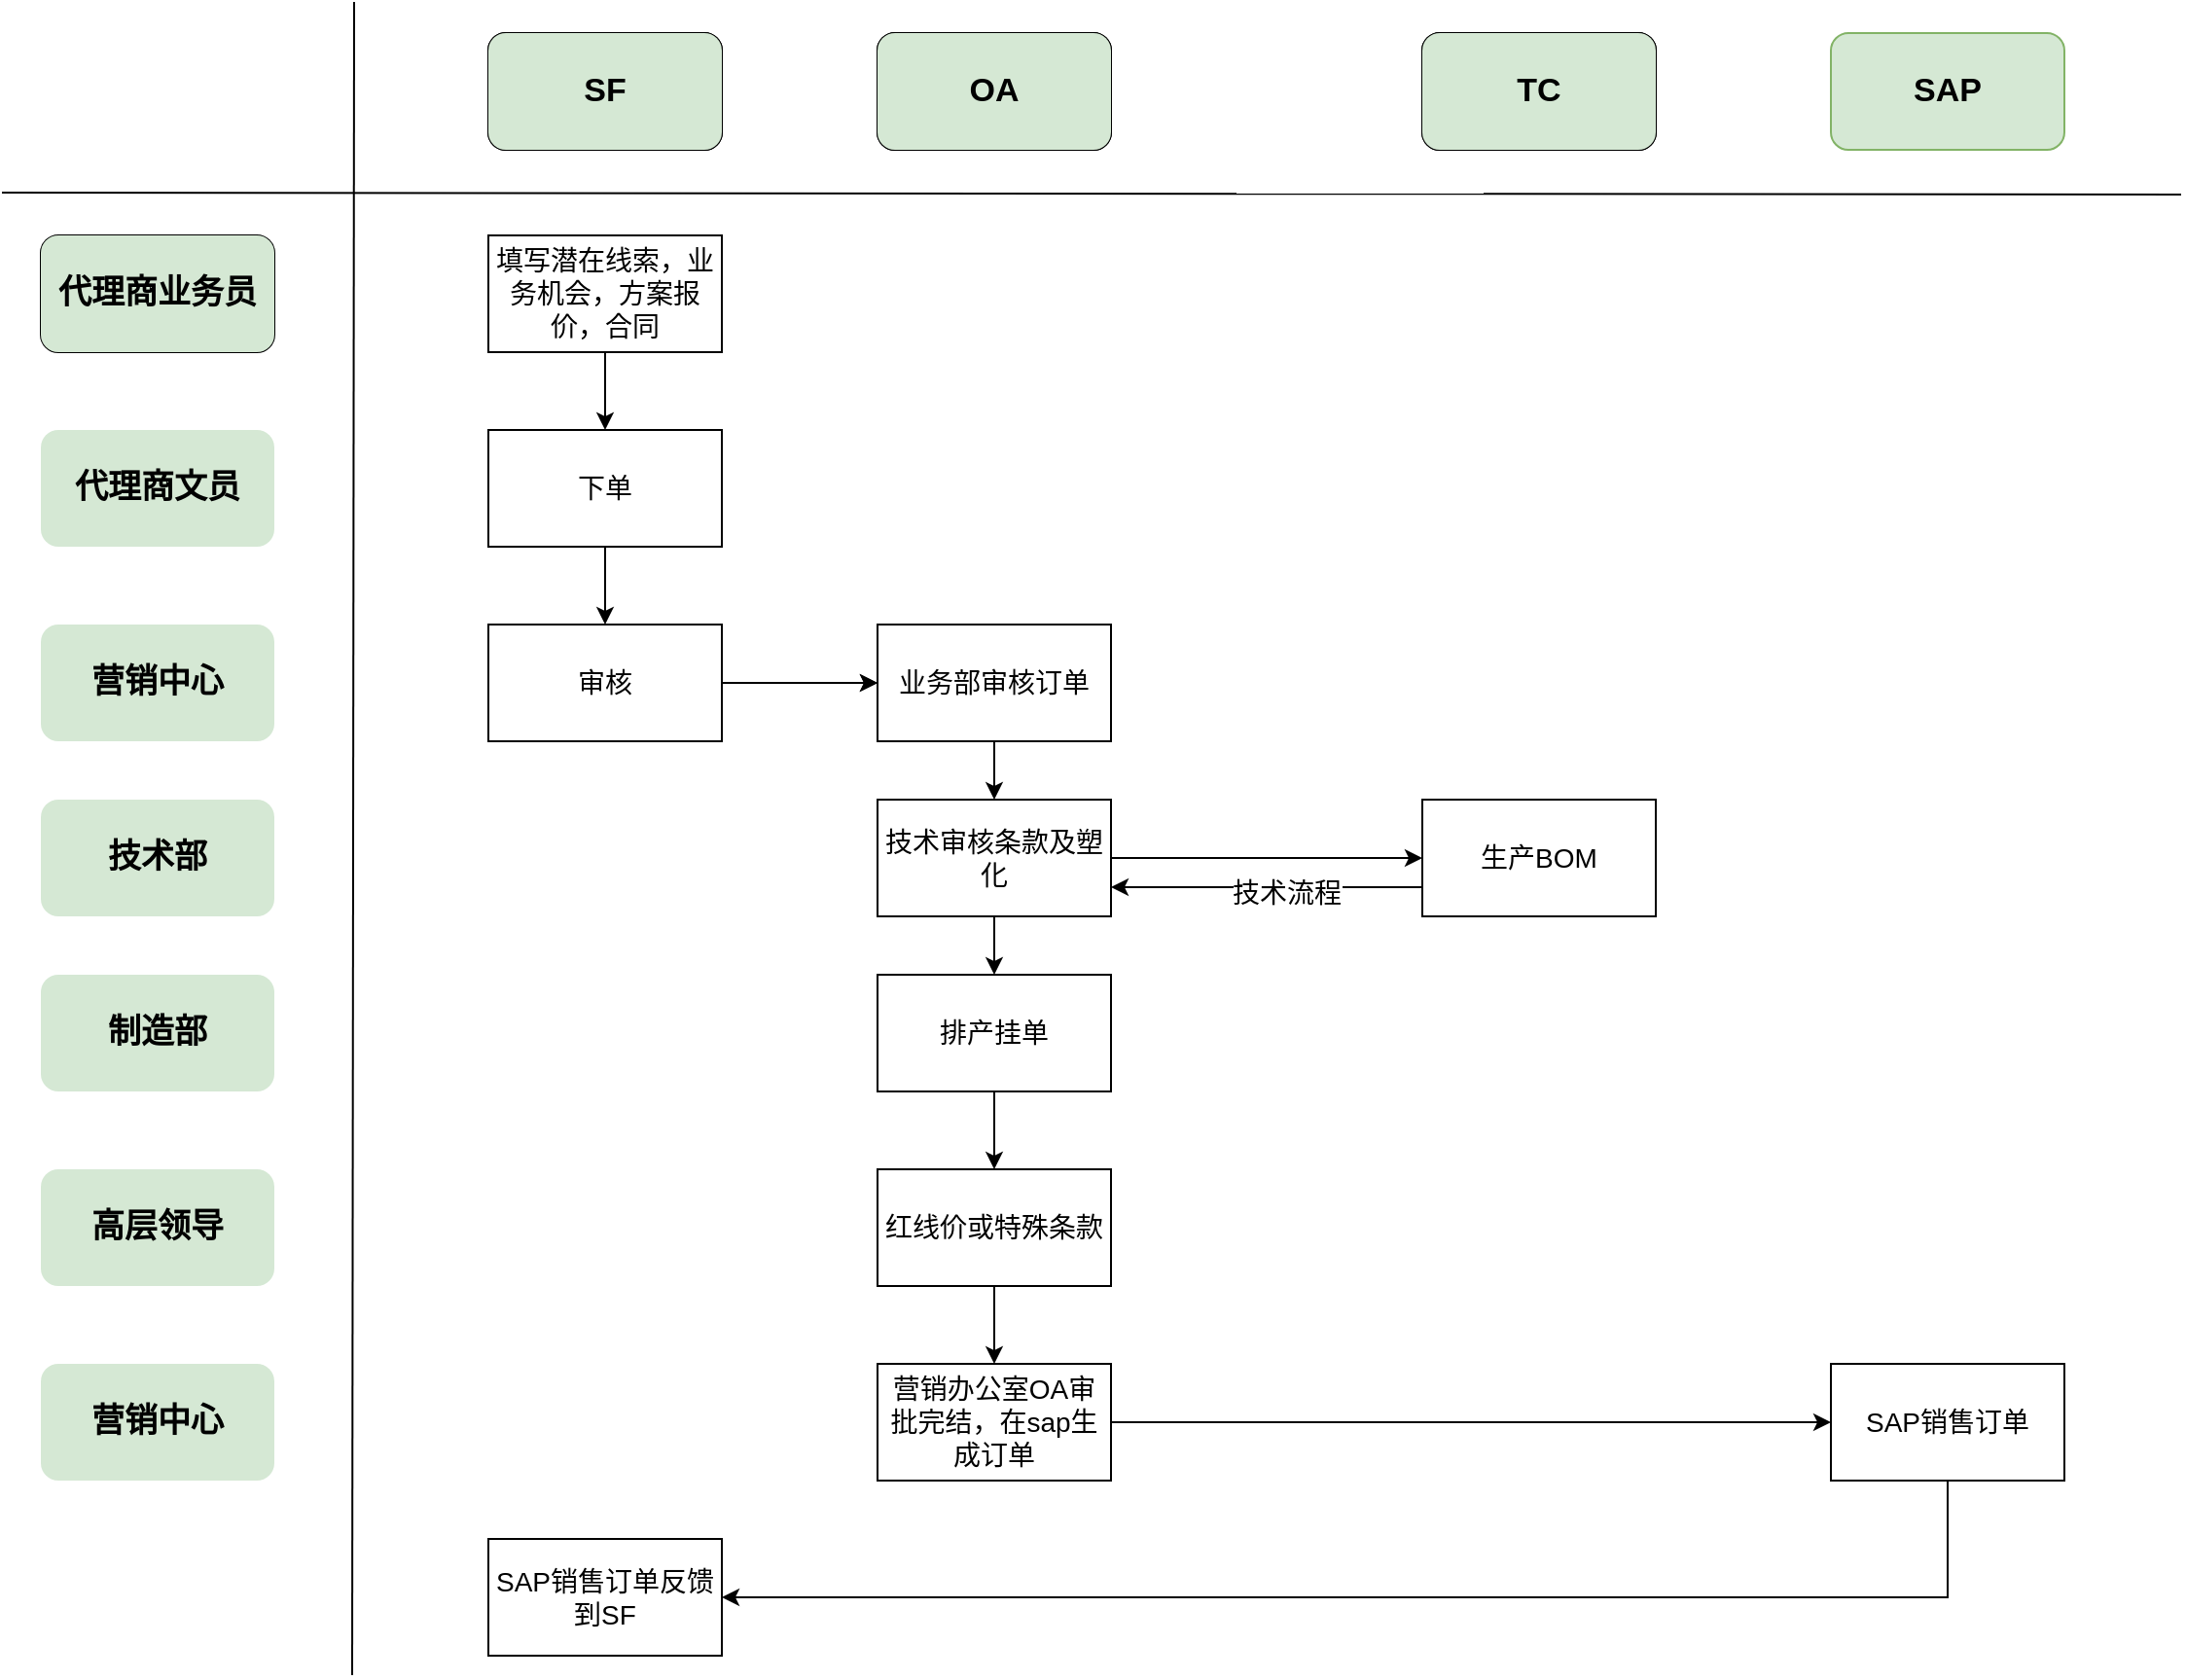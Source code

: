 <mxfile version="14.6.1" type="github">
  <diagram id="KoMFrAyxFCFRoVh_BOyE" name="Page-1">
    <mxGraphModel dx="1621" dy="1045" grid="1" gridSize="10" guides="1" tooltips="1" connect="1" arrows="1" fold="1" page="0" pageScale="1" pageWidth="827" pageHeight="1169" math="0" shadow="0">
      <root>
        <mxCell id="0" />
        <mxCell id="1" parent="0" />
        <mxCell id="3frUoIERfnBwtW1OnRKV-5" value="" style="endArrow=none;html=1;" parent="1" edge="1">
          <mxGeometry width="50" height="50" relative="1" as="geometry">
            <mxPoint x="-110" y="88" as="sourcePoint" />
            <mxPoint x="1010" y="89" as="targetPoint" />
          </mxGeometry>
        </mxCell>
        <mxCell id="3frUoIERfnBwtW1OnRKV-6" value="SF" style="rounded=1;whiteSpace=wrap;html=1;fontSize=17;fontStyle=1" parent="1" vertex="1">
          <mxGeometry x="140" y="6" width="120" height="60" as="geometry" />
        </mxCell>
        <mxCell id="3frUoIERfnBwtW1OnRKV-7" value="OA" style="rounded=1;whiteSpace=wrap;html=1;fontSize=17;fontStyle=1" parent="1" vertex="1">
          <mxGeometry x="340" y="6" width="120" height="60" as="geometry" />
        </mxCell>
        <mxCell id="3frUoIERfnBwtW1OnRKV-8" value="SAP" style="rounded=1;whiteSpace=wrap;html=1;fillColor=#d5e8d4;strokeColor=#82b366;fontSize=17;fontStyle=1" parent="1" vertex="1">
          <mxGeometry x="830" y="6" width="120" height="60" as="geometry" />
        </mxCell>
        <mxCell id="3frUoIERfnBwtW1OnRKV-9" value="TC" style="rounded=1;whiteSpace=wrap;html=1;fontSize=17;fontStyle=1" parent="1" vertex="1">
          <mxGeometry x="620" y="6" width="120" height="60" as="geometry" />
        </mxCell>
        <mxCell id="3frUoIERfnBwtW1OnRKV-10" value="" style="endArrow=none;html=1;" parent="1" edge="1">
          <mxGeometry width="50" height="50" relative="1" as="geometry">
            <mxPoint x="70" y="850" as="sourcePoint" />
            <mxPoint x="71" y="-10" as="targetPoint" />
          </mxGeometry>
        </mxCell>
        <mxCell id="3frUoIERfnBwtW1OnRKV-11" value="代理商业务员" style="rounded=1;whiteSpace=wrap;html=1;fontSize=17;fontStyle=1" parent="1" vertex="1">
          <mxGeometry x="-90" y="110" width="120" height="60" as="geometry" />
        </mxCell>
        <mxCell id="1v-ZqOwpjgkjk78gl3Ua-43" value="" style="edgeStyle=orthogonalEdgeStyle;rounded=0;orthogonalLoop=1;jettySize=auto;html=1;entryX=0.5;entryY=0;entryDx=0;entryDy=0;fontSize=14;" edge="1" parent="1" source="3frUoIERfnBwtW1OnRKV-12" target="1v-ZqOwpjgkjk78gl3Ua-1">
          <mxGeometry relative="1" as="geometry">
            <mxPoint x="460.059" y="180" as="targetPoint" />
          </mxGeometry>
        </mxCell>
        <mxCell id="3frUoIERfnBwtW1OnRKV-12" value="填写潜在线索，业务机会，方案报价，合同" style="rounded=0;whiteSpace=wrap;html=1;fontSize=14;" parent="1" vertex="1">
          <mxGeometry x="140" y="110" width="120" height="60" as="geometry" />
        </mxCell>
        <mxCell id="1v-ZqOwpjgkjk78gl3Ua-44" value="" style="edgeStyle=orthogonalEdgeStyle;rounded=0;orthogonalLoop=1;jettySize=auto;html=1;fontSize=14;" edge="1" parent="1" source="1v-ZqOwpjgkjk78gl3Ua-1" target="1v-ZqOwpjgkjk78gl3Ua-5">
          <mxGeometry relative="1" as="geometry" />
        </mxCell>
        <mxCell id="1v-ZqOwpjgkjk78gl3Ua-1" value="下单" style="rounded=0;whiteSpace=wrap;html=1;fontSize=14;" vertex="1" parent="1">
          <mxGeometry x="140" y="210" width="120" height="60" as="geometry" />
        </mxCell>
        <mxCell id="1v-ZqOwpjgkjk78gl3Ua-2" value="营销中心" style="rounded=1;whiteSpace=wrap;html=1;fillColor=#d5e8d4;strokeColor=none;fontSize=17;fontStyle=1" vertex="1" parent="1">
          <mxGeometry x="-90" y="310" width="120" height="60" as="geometry" />
        </mxCell>
        <mxCell id="1v-ZqOwpjgkjk78gl3Ua-3" value="技术部" style="rounded=1;whiteSpace=wrap;html=1;fillColor=#d5e8d4;strokeColor=none;fontSize=17;fontStyle=1" vertex="1" parent="1">
          <mxGeometry x="-90" y="400" width="120" height="60" as="geometry" />
        </mxCell>
        <mxCell id="1v-ZqOwpjgkjk78gl3Ua-4" value="代理商文员" style="rounded=1;whiteSpace=wrap;html=1;fillColor=#d5e8d4;strokeColor=none;fontSize=17;fontStyle=1" vertex="1" parent="1">
          <mxGeometry x="-90" y="210" width="120" height="60" as="geometry" />
        </mxCell>
        <mxCell id="1v-ZqOwpjgkjk78gl3Ua-9" value="" style="edgeStyle=orthogonalEdgeStyle;rounded=0;orthogonalLoop=1;jettySize=auto;html=1;fontSize=14;" edge="1" parent="1" source="1v-ZqOwpjgkjk78gl3Ua-5" target="1v-ZqOwpjgkjk78gl3Ua-8">
          <mxGeometry relative="1" as="geometry" />
        </mxCell>
        <mxCell id="1v-ZqOwpjgkjk78gl3Ua-23" value="" style="edgeStyle=orthogonalEdgeStyle;rounded=0;orthogonalLoop=1;jettySize=auto;html=1;fontSize=14;" edge="1" parent="1" source="1v-ZqOwpjgkjk78gl3Ua-5" target="1v-ZqOwpjgkjk78gl3Ua-8">
          <mxGeometry relative="1" as="geometry" />
        </mxCell>
        <mxCell id="1v-ZqOwpjgkjk78gl3Ua-5" value="审核" style="rounded=0;whiteSpace=wrap;html=1;fontSize=14;" vertex="1" parent="1">
          <mxGeometry x="140" y="310" width="120" height="60" as="geometry" />
        </mxCell>
        <mxCell id="1v-ZqOwpjgkjk78gl3Ua-14" value="" style="edgeStyle=orthogonalEdgeStyle;rounded=0;orthogonalLoop=1;jettySize=auto;html=1;fontSize=14;" edge="1" parent="1" source="1v-ZqOwpjgkjk78gl3Ua-8" target="1v-ZqOwpjgkjk78gl3Ua-13">
          <mxGeometry relative="1" as="geometry" />
        </mxCell>
        <mxCell id="1v-ZqOwpjgkjk78gl3Ua-8" value="业务部审核订单" style="rounded=0;whiteSpace=wrap;html=1;fontSize=14;" vertex="1" parent="1">
          <mxGeometry x="340" y="310" width="120" height="60" as="geometry" />
        </mxCell>
        <mxCell id="1v-ZqOwpjgkjk78gl3Ua-11" value="制造部" style="rounded=1;whiteSpace=wrap;html=1;fillColor=#d5e8d4;strokeColor=none;fontSize=17;fontStyle=1" vertex="1" parent="1">
          <mxGeometry x="-90" y="490" width="120" height="60" as="geometry" />
        </mxCell>
        <mxCell id="1v-ZqOwpjgkjk78gl3Ua-12" value="高层领导" style="rounded=1;whiteSpace=wrap;html=1;fillColor=#d5e8d4;strokeColor=none;fontSize=17;fontStyle=1" vertex="1" parent="1">
          <mxGeometry x="-90" y="590" width="120" height="60" as="geometry" />
        </mxCell>
        <mxCell id="1v-ZqOwpjgkjk78gl3Ua-17" value="" style="edgeStyle=orthogonalEdgeStyle;rounded=0;orthogonalLoop=1;jettySize=auto;html=1;fontSize=14;" edge="1" parent="1" source="1v-ZqOwpjgkjk78gl3Ua-13" target="1v-ZqOwpjgkjk78gl3Ua-16">
          <mxGeometry relative="1" as="geometry" />
        </mxCell>
        <mxCell id="1v-ZqOwpjgkjk78gl3Ua-21" value="" style="edgeStyle=orthogonalEdgeStyle;rounded=0;orthogonalLoop=1;jettySize=auto;html=1;fontSize=14;" edge="1" parent="1" source="1v-ZqOwpjgkjk78gl3Ua-13" target="1v-ZqOwpjgkjk78gl3Ua-20">
          <mxGeometry relative="1" as="geometry" />
        </mxCell>
        <mxCell id="1v-ZqOwpjgkjk78gl3Ua-13" value="技术审核条款及塑化" style="rounded=0;whiteSpace=wrap;html=1;fontSize=14;" vertex="1" parent="1">
          <mxGeometry x="340" y="400" width="120" height="60" as="geometry" />
        </mxCell>
        <mxCell id="1v-ZqOwpjgkjk78gl3Ua-19" value="" style="edgeStyle=orthogonalEdgeStyle;rounded=0;orthogonalLoop=1;jettySize=auto;html=1;fontSize=14;" edge="1" parent="1" source="1v-ZqOwpjgkjk78gl3Ua-16" target="1v-ZqOwpjgkjk78gl3Ua-18">
          <mxGeometry relative="1" as="geometry" />
        </mxCell>
        <mxCell id="1v-ZqOwpjgkjk78gl3Ua-16" value="排产挂单" style="rounded=0;whiteSpace=wrap;html=1;fontSize=14;" vertex="1" parent="1">
          <mxGeometry x="340" y="490" width="120" height="60" as="geometry" />
        </mxCell>
        <mxCell id="1v-ZqOwpjgkjk78gl3Ua-26" value="" style="edgeStyle=orthogonalEdgeStyle;rounded=0;orthogonalLoop=1;jettySize=auto;html=1;fontSize=14;" edge="1" parent="1" source="1v-ZqOwpjgkjk78gl3Ua-18" target="1v-ZqOwpjgkjk78gl3Ua-25">
          <mxGeometry relative="1" as="geometry" />
        </mxCell>
        <mxCell id="1v-ZqOwpjgkjk78gl3Ua-27" value="&lt;br style=&quot;font-size: 14px;&quot;&gt;" style="edgeLabel;html=1;align=center;verticalAlign=middle;resizable=0;points=[];fontSize=14;" vertex="1" connectable="0" parent="1v-ZqOwpjgkjk78gl3Ua-26">
          <mxGeometry x="-0.484" y="1" relative="1" as="geometry">
            <mxPoint x="-1" as="offset" />
          </mxGeometry>
        </mxCell>
        <mxCell id="1v-ZqOwpjgkjk78gl3Ua-18" value="红线价或特殊条款" style="rounded=0;whiteSpace=wrap;html=1;fontSize=14;" vertex="1" parent="1">
          <mxGeometry x="340" y="590" width="120" height="60" as="geometry" />
        </mxCell>
        <mxCell id="1v-ZqOwpjgkjk78gl3Ua-20" value="生产BOM" style="rounded=0;whiteSpace=wrap;html=1;fontSize=14;" vertex="1" parent="1">
          <mxGeometry x="620" y="400" width="120" height="60" as="geometry" />
        </mxCell>
        <mxCell id="1v-ZqOwpjgkjk78gl3Ua-22" value="" style="endArrow=classic;html=1;entryX=1;entryY=0.75;entryDx=0;entryDy=0;exitX=0;exitY=0.75;exitDx=0;exitDy=0;fontSize=14;" edge="1" parent="1" source="1v-ZqOwpjgkjk78gl3Ua-20" target="1v-ZqOwpjgkjk78gl3Ua-13">
          <mxGeometry width="50" height="50" relative="1" as="geometry">
            <mxPoint x="730" y="610" as="sourcePoint" />
            <mxPoint x="780" y="560" as="targetPoint" />
          </mxGeometry>
        </mxCell>
        <mxCell id="1v-ZqOwpjgkjk78gl3Ua-45" value="技术流程" style="edgeLabel;html=1;align=center;verticalAlign=middle;resizable=0;points=[];fontSize=14;" vertex="1" connectable="0" parent="1v-ZqOwpjgkjk78gl3Ua-22">
          <mxGeometry x="-0.123" y="3" relative="1" as="geometry">
            <mxPoint as="offset" />
          </mxGeometry>
        </mxCell>
        <mxCell id="1v-ZqOwpjgkjk78gl3Ua-29" value="" style="edgeStyle=orthogonalEdgeStyle;rounded=0;orthogonalLoop=1;jettySize=auto;html=1;fontSize=14;" edge="1" parent="1" source="1v-ZqOwpjgkjk78gl3Ua-25" target="1v-ZqOwpjgkjk78gl3Ua-28">
          <mxGeometry relative="1" as="geometry" />
        </mxCell>
        <mxCell id="1v-ZqOwpjgkjk78gl3Ua-25" value="营销办公室OA审批完结，在sap生成订单" style="rounded=0;whiteSpace=wrap;html=1;fontSize=14;" vertex="1" parent="1">
          <mxGeometry x="340" y="690" width="120" height="60" as="geometry" />
        </mxCell>
        <mxCell id="1v-ZqOwpjgkjk78gl3Ua-32" value="" style="edgeStyle=orthogonalEdgeStyle;rounded=0;orthogonalLoop=1;jettySize=auto;html=1;fontSize=14;" edge="1" parent="1" source="1v-ZqOwpjgkjk78gl3Ua-28" target="1v-ZqOwpjgkjk78gl3Ua-31">
          <mxGeometry relative="1" as="geometry">
            <Array as="points">
              <mxPoint x="890" y="810" />
            </Array>
          </mxGeometry>
        </mxCell>
        <mxCell id="1v-ZqOwpjgkjk78gl3Ua-28" value="SAP销售订单" style="rounded=0;whiteSpace=wrap;html=1;fontSize=14;" vertex="1" parent="1">
          <mxGeometry x="830" y="690" width="120" height="60" as="geometry" />
        </mxCell>
        <mxCell id="1v-ZqOwpjgkjk78gl3Ua-31" value="SAP销售订单反馈到SF" style="rounded=0;whiteSpace=wrap;html=1;fontSize=14;" vertex="1" parent="1">
          <mxGeometry x="140" y="780" width="120" height="60" as="geometry" />
        </mxCell>
        <mxCell id="1v-ZqOwpjgkjk78gl3Ua-35" value="SF" style="rounded=1;whiteSpace=wrap;html=1;fontSize=17;fontStyle=1" vertex="1" parent="1">
          <mxGeometry x="140" y="6" width="120" height="60" as="geometry" />
        </mxCell>
        <mxCell id="1v-ZqOwpjgkjk78gl3Ua-36" value="OA" style="rounded=1;whiteSpace=wrap;html=1;fontSize=17;fontStyle=1" vertex="1" parent="1">
          <mxGeometry x="340" y="6" width="120" height="60" as="geometry" />
        </mxCell>
        <mxCell id="1v-ZqOwpjgkjk78gl3Ua-37" value="TC" style="rounded=1;whiteSpace=wrap;html=1;fontSize=17;fontStyle=1" vertex="1" parent="1">
          <mxGeometry x="620" y="6" width="120" height="60" as="geometry" />
        </mxCell>
        <mxCell id="1v-ZqOwpjgkjk78gl3Ua-38" value="SF" style="rounded=1;whiteSpace=wrap;html=1;fillColor=#d5e8d4;strokeColor=none;fontSize=17;fontStyle=1" vertex="1" parent="1">
          <mxGeometry x="140" y="6" width="120" height="60" as="geometry" />
        </mxCell>
        <mxCell id="1v-ZqOwpjgkjk78gl3Ua-39" value="OA" style="rounded=1;whiteSpace=wrap;html=1;fillColor=#d5e8d4;strokeColor=none;fontSize=17;fontStyle=1" vertex="1" parent="1">
          <mxGeometry x="340" y="6" width="120" height="60" as="geometry" />
        </mxCell>
        <mxCell id="1v-ZqOwpjgkjk78gl3Ua-40" value="TC" style="rounded=1;whiteSpace=wrap;html=1;fillColor=#d5e8d4;strokeColor=none;fontSize=17;fontStyle=1" vertex="1" parent="1">
          <mxGeometry x="620" y="6" width="120" height="60" as="geometry" />
        </mxCell>
        <mxCell id="1v-ZqOwpjgkjk78gl3Ua-41" value="代理商业务员" style="rounded=1;whiteSpace=wrap;html=1;fillColor=#d5e8d4;strokeColor=none;fontSize=17;fontStyle=1" vertex="1" parent="1">
          <mxGeometry x="-90" y="110" width="120" height="60" as="geometry" />
        </mxCell>
        <mxCell id="1v-ZqOwpjgkjk78gl3Ua-47" value="营销中心" style="rounded=1;whiteSpace=wrap;html=1;fillColor=#d5e8d4;strokeColor=none;fontSize=17;fontStyle=1" vertex="1" parent="1">
          <mxGeometry x="-90" y="690" width="120" height="60" as="geometry" />
        </mxCell>
      </root>
    </mxGraphModel>
  </diagram>
</mxfile>
